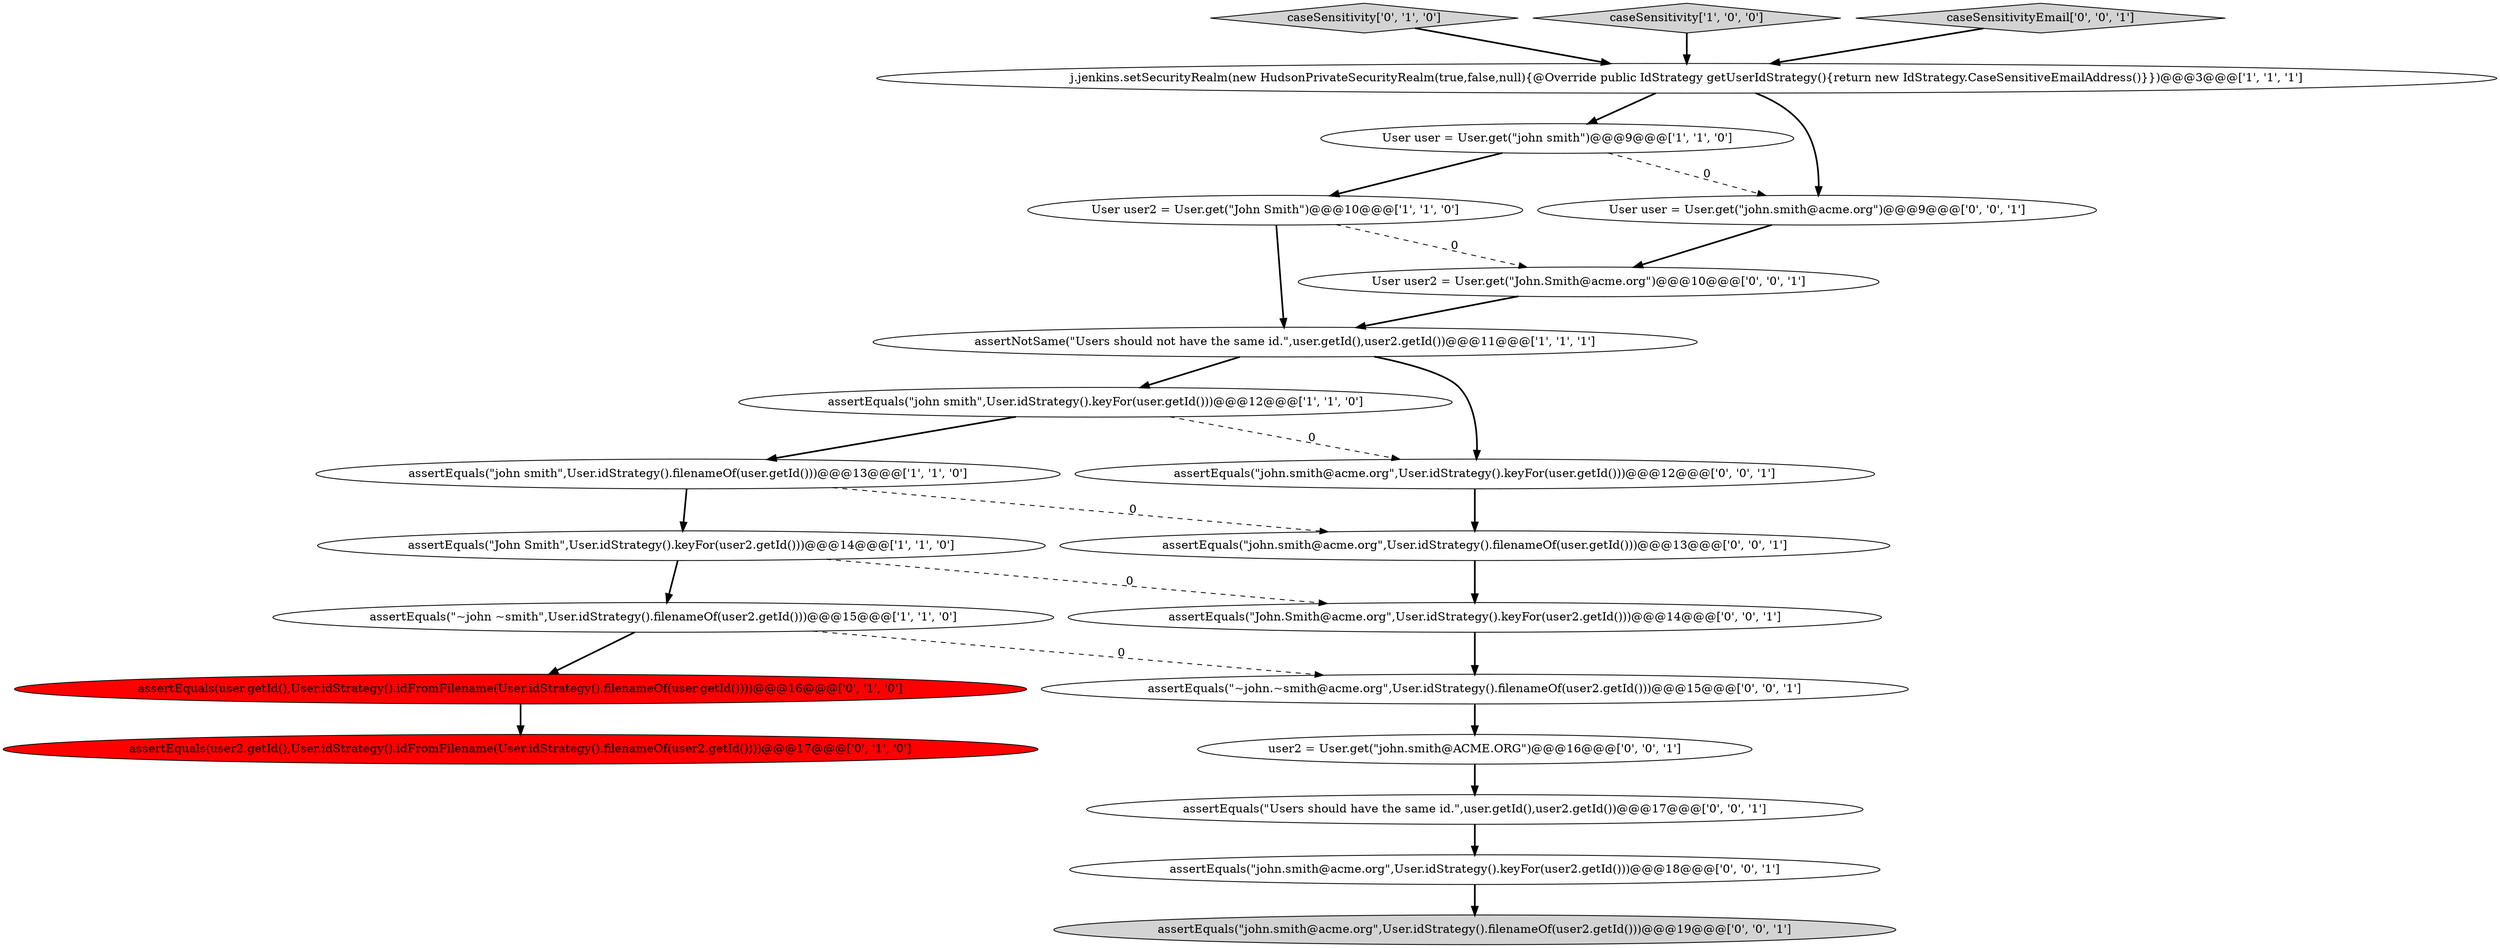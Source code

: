 digraph {
11 [style = filled, label = "assertEquals(user2.getId(),User.idStrategy().idFromFilename(User.idStrategy().filenameOf(user2.getId())))@@@17@@@['0', '1', '0']", fillcolor = red, shape = ellipse image = "AAA1AAABBB2BBB"];
10 [style = filled, label = "caseSensitivity['0', '1', '0']", fillcolor = lightgray, shape = diamond image = "AAA0AAABBB2BBB"];
19 [style = filled, label = "assertEquals(\"~john.~smith@acme.org\",User.idStrategy().filenameOf(user2.getId()))@@@15@@@['0', '0', '1']", fillcolor = white, shape = ellipse image = "AAA0AAABBB3BBB"];
5 [style = filled, label = "assertEquals(\"john smith\",User.idStrategy().keyFor(user.getId()))@@@12@@@['1', '1', '0']", fillcolor = white, shape = ellipse image = "AAA0AAABBB1BBB"];
4 [style = filled, label = "User user2 = User.get(\"John Smith\")@@@10@@@['1', '1', '0']", fillcolor = white, shape = ellipse image = "AAA0AAABBB1BBB"];
16 [style = filled, label = "User user2 = User.get(\"John.Smith@acme.org\")@@@10@@@['0', '0', '1']", fillcolor = white, shape = ellipse image = "AAA0AAABBB3BBB"];
7 [style = filled, label = "assertNotSame(\"Users should not have the same id.\",user.getId(),user2.getId())@@@11@@@['1', '1', '1']", fillcolor = white, shape = ellipse image = "AAA0AAABBB1BBB"];
0 [style = filled, label = "j.jenkins.setSecurityRealm(new HudsonPrivateSecurityRealm(true,false,null){@Override public IdStrategy getUserIdStrategy(){return new IdStrategy.CaseSensitiveEmailAddress()}})@@@3@@@['1', '1', '1']", fillcolor = white, shape = ellipse image = "AAA0AAABBB1BBB"];
6 [style = filled, label = "assertEquals(\"john smith\",User.idStrategy().filenameOf(user.getId()))@@@13@@@['1', '1', '0']", fillcolor = white, shape = ellipse image = "AAA0AAABBB1BBB"];
8 [style = filled, label = "caseSensitivity['1', '0', '0']", fillcolor = lightgray, shape = diamond image = "AAA0AAABBB1BBB"];
20 [style = filled, label = "User user = User.get(\"john.smith@acme.org\")@@@9@@@['0', '0', '1']", fillcolor = white, shape = ellipse image = "AAA0AAABBB3BBB"];
22 [style = filled, label = "assertEquals(\"john.smith@acme.org\",User.idStrategy().filenameOf(user.getId()))@@@13@@@['0', '0', '1']", fillcolor = white, shape = ellipse image = "AAA0AAABBB3BBB"];
18 [style = filled, label = "assertEquals(\"john.smith@acme.org\",User.idStrategy().filenameOf(user2.getId()))@@@19@@@['0', '0', '1']", fillcolor = lightgray, shape = ellipse image = "AAA0AAABBB3BBB"];
15 [style = filled, label = "assertEquals(\"john.smith@acme.org\",User.idStrategy().keyFor(user2.getId()))@@@18@@@['0', '0', '1']", fillcolor = white, shape = ellipse image = "AAA0AAABBB3BBB"];
3 [style = filled, label = "User user = User.get(\"john smith\")@@@9@@@['1', '1', '0']", fillcolor = white, shape = ellipse image = "AAA0AAABBB1BBB"];
13 [style = filled, label = "caseSensitivityEmail['0', '0', '1']", fillcolor = lightgray, shape = diamond image = "AAA0AAABBB3BBB"];
14 [style = filled, label = "assertEquals(\"John.Smith@acme.org\",User.idStrategy().keyFor(user2.getId()))@@@14@@@['0', '0', '1']", fillcolor = white, shape = ellipse image = "AAA0AAABBB3BBB"];
9 [style = filled, label = "assertEquals(user.getId(),User.idStrategy().idFromFilename(User.idStrategy().filenameOf(user.getId())))@@@16@@@['0', '1', '0']", fillcolor = red, shape = ellipse image = "AAA1AAABBB2BBB"];
1 [style = filled, label = "assertEquals(\"~john ~smith\",User.idStrategy().filenameOf(user2.getId()))@@@15@@@['1', '1', '0']", fillcolor = white, shape = ellipse image = "AAA0AAABBB1BBB"];
12 [style = filled, label = "assertEquals(\"Users should have the same id.\",user.getId(),user2.getId())@@@17@@@['0', '0', '1']", fillcolor = white, shape = ellipse image = "AAA0AAABBB3BBB"];
17 [style = filled, label = "assertEquals(\"john.smith@acme.org\",User.idStrategy().keyFor(user.getId()))@@@12@@@['0', '0', '1']", fillcolor = white, shape = ellipse image = "AAA0AAABBB3BBB"];
2 [style = filled, label = "assertEquals(\"John Smith\",User.idStrategy().keyFor(user2.getId()))@@@14@@@['1', '1', '0']", fillcolor = white, shape = ellipse image = "AAA0AAABBB1BBB"];
21 [style = filled, label = "user2 = User.get(\"john.smith@ACME.ORG\")@@@16@@@['0', '0', '1']", fillcolor = white, shape = ellipse image = "AAA0AAABBB3BBB"];
0->3 [style = bold, label=""];
7->17 [style = bold, label=""];
4->16 [style = dashed, label="0"];
9->11 [style = bold, label=""];
2->1 [style = bold, label=""];
1->19 [style = dashed, label="0"];
12->15 [style = bold, label=""];
16->7 [style = bold, label=""];
14->19 [style = bold, label=""];
17->22 [style = bold, label=""];
3->4 [style = bold, label=""];
15->18 [style = bold, label=""];
6->22 [style = dashed, label="0"];
4->7 [style = bold, label=""];
1->9 [style = bold, label=""];
21->12 [style = bold, label=""];
6->2 [style = bold, label=""];
8->0 [style = bold, label=""];
7->5 [style = bold, label=""];
20->16 [style = bold, label=""];
5->6 [style = bold, label=""];
5->17 [style = dashed, label="0"];
2->14 [style = dashed, label="0"];
10->0 [style = bold, label=""];
3->20 [style = dashed, label="0"];
0->20 [style = bold, label=""];
22->14 [style = bold, label=""];
13->0 [style = bold, label=""];
19->21 [style = bold, label=""];
}
